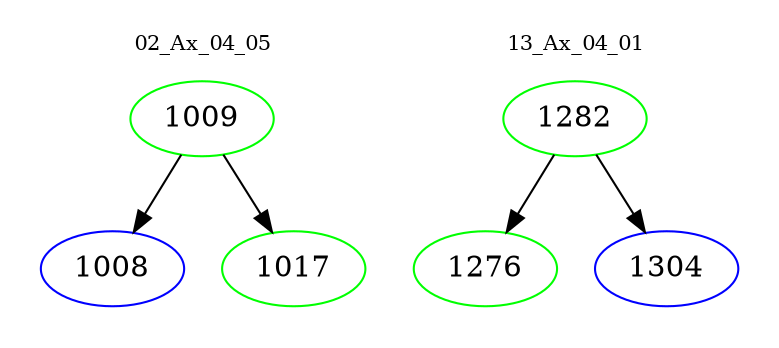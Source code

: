 digraph{
subgraph cluster_0 {
color = white
label = "02_Ax_04_05";
fontsize=10;
T0_1009 [label="1009", color="green"]
T0_1009 -> T0_1008 [color="black"]
T0_1008 [label="1008", color="blue"]
T0_1009 -> T0_1017 [color="black"]
T0_1017 [label="1017", color="green"]
}
subgraph cluster_1 {
color = white
label = "13_Ax_04_01";
fontsize=10;
T1_1282 [label="1282", color="green"]
T1_1282 -> T1_1276 [color="black"]
T1_1276 [label="1276", color="green"]
T1_1282 -> T1_1304 [color="black"]
T1_1304 [label="1304", color="blue"]
}
}
